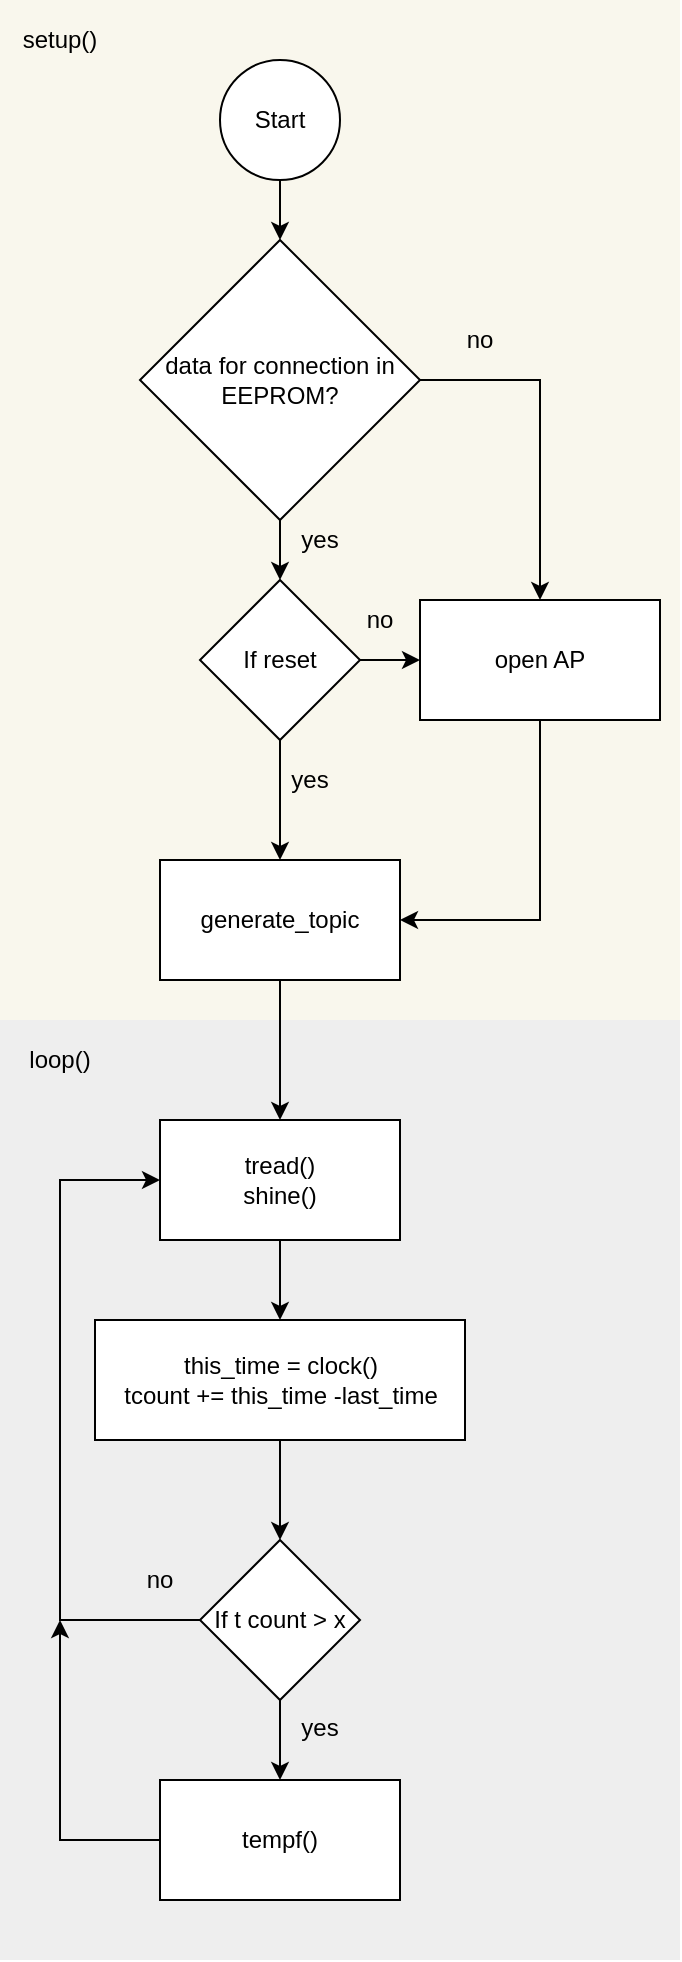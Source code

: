 <mxfile version="12.2.2" type="device" pages="1"><diagram id="tqXNZHqL4k_dP9l4XGD3" name="Page-1"><mxGraphModel dx="938" dy="1708" grid="1" gridSize="10" guides="1" tooltips="1" connect="1" arrows="1" fold="1" page="1" pageScale="1" pageWidth="827" pageHeight="1169" math="0" shadow="0"><root><mxCell id="0"/><mxCell id="1" parent="0"/><mxCell id="1067F7GPQWdZVmJhcKD--24" value="" style="rounded=0;whiteSpace=wrap;html=1;strokeColor=none;fillColor=#f9f7ed;" parent="1" vertex="1"><mxGeometry x="20" y="-270" width="340" height="510" as="geometry"/></mxCell><mxCell id="1067F7GPQWdZVmJhcKD--21" value="" style="rounded=0;whiteSpace=wrap;html=1;fillColor=#eeeeee;strokeColor=none;" parent="1" vertex="1"><mxGeometry x="20" y="240" width="340" height="470" as="geometry"/></mxCell><mxCell id="k-TjywAQzc3bI9brW8S1-9" value="" style="edgeStyle=orthogonalEdgeStyle;rounded=0;orthogonalLoop=1;jettySize=auto;html=1;" parent="1" source="1067F7GPQWdZVmJhcKD--1" target="k-TjywAQzc3bI9brW8S1-7" edge="1"><mxGeometry relative="1" as="geometry"/></mxCell><mxCell id="1067F7GPQWdZVmJhcKD--1" value="Start" style="ellipse;whiteSpace=wrap;html=1;aspect=fixed;" parent="1" vertex="1"><mxGeometry x="130" y="-240" width="60" height="60" as="geometry"/></mxCell><mxCell id="1067F7GPQWdZVmJhcKD--9" style="edgeStyle=orthogonalEdgeStyle;rounded=0;orthogonalLoop=1;jettySize=auto;html=1;" parent="1" source="1067F7GPQWdZVmJhcKD--2" target="k-TjywAQzc3bI9brW8S1-2" edge="1"><mxGeometry relative="1" as="geometry"/></mxCell><mxCell id="1067F7GPQWdZVmJhcKD--2" value="If reset" style="rhombus;whiteSpace=wrap;html=1;" parent="1" vertex="1"><mxGeometry x="120" y="20" width="80" height="80" as="geometry"/></mxCell><mxCell id="1067F7GPQWdZVmJhcKD--14" value="" style="edgeStyle=orthogonalEdgeStyle;rounded=0;orthogonalLoop=1;jettySize=auto;html=1;" parent="1" source="1067F7GPQWdZVmJhcKD--8" target="1067F7GPQWdZVmJhcKD--13" edge="1"><mxGeometry relative="1" as="geometry"/></mxCell><mxCell id="1067F7GPQWdZVmJhcKD--8" value="tread()&lt;br&gt;shine()" style="rounded=0;whiteSpace=wrap;html=1;" parent="1" vertex="1"><mxGeometry x="100" y="290" width="120" height="60" as="geometry"/></mxCell><mxCell id="1067F7GPQWdZVmJhcKD--16" value="" style="edgeStyle=orthogonalEdgeStyle;rounded=0;orthogonalLoop=1;jettySize=auto;html=1;" parent="1" source="1067F7GPQWdZVmJhcKD--13" target="1067F7GPQWdZVmJhcKD--15" edge="1"><mxGeometry relative="1" as="geometry"/></mxCell><mxCell id="1067F7GPQWdZVmJhcKD--13" value="this_time = clock()&lt;br&gt;tcount += this_time -last_time" style="rounded=0;whiteSpace=wrap;html=1;" parent="1" vertex="1"><mxGeometry x="67.5" y="390" width="185" height="60" as="geometry"/></mxCell><mxCell id="1067F7GPQWdZVmJhcKD--17" style="edgeStyle=orthogonalEdgeStyle;rounded=0;orthogonalLoop=1;jettySize=auto;html=1;entryX=0;entryY=0.5;entryDx=0;entryDy=0;" parent="1" source="1067F7GPQWdZVmJhcKD--15" target="1067F7GPQWdZVmJhcKD--8" edge="1"><mxGeometry relative="1" as="geometry"><Array as="points"><mxPoint x="50" y="540"/><mxPoint x="50" y="320"/></Array></mxGeometry></mxCell><mxCell id="1067F7GPQWdZVmJhcKD--19" value="" style="edgeStyle=orthogonalEdgeStyle;rounded=0;orthogonalLoop=1;jettySize=auto;html=1;" parent="1" source="1067F7GPQWdZVmJhcKD--15" target="1067F7GPQWdZVmJhcKD--18" edge="1"><mxGeometry relative="1" as="geometry"/></mxCell><mxCell id="1067F7GPQWdZVmJhcKD--15" value="If t count &amp;gt; x" style="rhombus;whiteSpace=wrap;html=1;" parent="1" vertex="1"><mxGeometry x="120" y="500" width="80" height="80" as="geometry"/></mxCell><mxCell id="1067F7GPQWdZVmJhcKD--20" style="edgeStyle=orthogonalEdgeStyle;rounded=0;orthogonalLoop=1;jettySize=auto;html=1;" parent="1" source="1067F7GPQWdZVmJhcKD--18" edge="1"><mxGeometry relative="1" as="geometry"><mxPoint x="50" y="540" as="targetPoint"/><Array as="points"><mxPoint x="50" y="650"/></Array></mxGeometry></mxCell><mxCell id="1067F7GPQWdZVmJhcKD--18" value="tempf()" style="rounded=0;whiteSpace=wrap;html=1;" parent="1" vertex="1"><mxGeometry x="100" y="620" width="120" height="60" as="geometry"/></mxCell><mxCell id="1067F7GPQWdZVmJhcKD--23" value="loop()" style="text;html=1;strokeColor=none;fillColor=none;align=center;verticalAlign=middle;whiteSpace=wrap;rounded=0;" parent="1" vertex="1"><mxGeometry x="30" y="250" width="40" height="20" as="geometry"/></mxCell><mxCell id="1067F7GPQWdZVmJhcKD--28" value="setup()" style="text;html=1;strokeColor=none;fillColor=none;align=center;verticalAlign=middle;whiteSpace=wrap;rounded=0;" parent="1" vertex="1"><mxGeometry x="30" y="-260" width="40" height="20" as="geometry"/></mxCell><mxCell id="k-TjywAQzc3bI9brW8S1-5" style="edgeStyle=orthogonalEdgeStyle;rounded=0;orthogonalLoop=1;jettySize=auto;html=1;exitX=0.5;exitY=1;exitDx=0;exitDy=0;" parent="1" source="k-TjywAQzc3bI9brW8S1-2" target="1067F7GPQWdZVmJhcKD--8" edge="1"><mxGeometry relative="1" as="geometry"/></mxCell><mxCell id="k-TjywAQzc3bI9brW8S1-2" value="generate_topic" style="rounded=0;whiteSpace=wrap;html=1;" parent="1" vertex="1"><mxGeometry x="100" y="160" width="120" height="60" as="geometry"/></mxCell><mxCell id="k-TjywAQzc3bI9brW8S1-6" style="edgeStyle=orthogonalEdgeStyle;rounded=0;orthogonalLoop=1;jettySize=auto;html=1;exitX=0.5;exitY=1;exitDx=0;exitDy=0;entryX=1;entryY=0.5;entryDx=0;entryDy=0;" parent="1" source="1067F7GPQWdZVmJhcKD--4" target="k-TjywAQzc3bI9brW8S1-2" edge="1"><mxGeometry relative="1" as="geometry"/></mxCell><mxCell id="1067F7GPQWdZVmJhcKD--4" value="open AP" style="rounded=0;whiteSpace=wrap;html=1;" parent="1" vertex="1"><mxGeometry x="230" y="30" width="120" height="60" as="geometry"/></mxCell><mxCell id="k-TjywAQzc3bI9brW8S1-3" value="" style="edgeStyle=orthogonalEdgeStyle;rounded=0;orthogonalLoop=1;jettySize=auto;html=1;" parent="1" source="1067F7GPQWdZVmJhcKD--2" target="1067F7GPQWdZVmJhcKD--4" edge="1"><mxGeometry relative="1" as="geometry"><mxPoint x="280" y="170" as="targetPoint"/><mxPoint x="200" y="60" as="sourcePoint"/></mxGeometry></mxCell><mxCell id="k-TjywAQzc3bI9brW8S1-8" value="" style="edgeStyle=orthogonalEdgeStyle;rounded=0;orthogonalLoop=1;jettySize=auto;html=1;" parent="1" source="k-TjywAQzc3bI9brW8S1-7" target="1067F7GPQWdZVmJhcKD--2" edge="1"><mxGeometry relative="1" as="geometry"/></mxCell><mxCell id="k-TjywAQzc3bI9brW8S1-10" style="edgeStyle=orthogonalEdgeStyle;rounded=0;orthogonalLoop=1;jettySize=auto;html=1;exitX=1;exitY=0.5;exitDx=0;exitDy=0;" parent="1" source="k-TjywAQzc3bI9brW8S1-7" target="1067F7GPQWdZVmJhcKD--4" edge="1"><mxGeometry relative="1" as="geometry"/></mxCell><mxCell id="k-TjywAQzc3bI9brW8S1-7" value="data for connection in EEPROM?" style="rhombus;whiteSpace=wrap;html=1;" parent="1" vertex="1"><mxGeometry x="90" y="-150" width="140" height="140" as="geometry"/></mxCell><mxCell id="k-TjywAQzc3bI9brW8S1-11" value="no" style="text;html=1;strokeColor=none;fillColor=none;align=center;verticalAlign=middle;whiteSpace=wrap;rounded=0;" parent="1" vertex="1"><mxGeometry x="240" y="-110" width="40" height="20" as="geometry"/></mxCell><mxCell id="k-TjywAQzc3bI9brW8S1-12" value="no" style="text;html=1;strokeColor=none;fillColor=none;align=center;verticalAlign=middle;whiteSpace=wrap;rounded=0;" parent="1" vertex="1"><mxGeometry x="190" y="30" width="40" height="20" as="geometry"/></mxCell><mxCell id="k-TjywAQzc3bI9brW8S1-13" value="yes" style="text;html=1;strokeColor=none;fillColor=none;align=center;verticalAlign=middle;whiteSpace=wrap;rounded=0;" parent="1" vertex="1"><mxGeometry x="160" y="-10" width="40" height="20" as="geometry"/></mxCell><mxCell id="k-TjywAQzc3bI9brW8S1-14" value="yes" style="text;html=1;strokeColor=none;fillColor=none;align=center;verticalAlign=middle;whiteSpace=wrap;rounded=0;" parent="1" vertex="1"><mxGeometry x="150" y="110" width="50" height="20" as="geometry"/></mxCell><mxCell id="k-TjywAQzc3bI9brW8S1-28" style="edgeStyle=orthogonalEdgeStyle;rounded=0;orthogonalLoop=1;jettySize=auto;html=1;exitX=0.5;exitY=1;exitDx=0;exitDy=0;" parent="1" edge="1"><mxGeometry relative="1" as="geometry"><mxPoint x="530" y="-95" as="sourcePoint"/></mxGeometry></mxCell><mxCell id="k-TjywAQzc3bI9brW8S1-48" value="" style="edgeStyle=orthogonalEdgeStyle;rounded=0;orthogonalLoop=1;jettySize=auto;html=1;" parent="1" edge="1"><mxGeometry relative="1" as="geometry"><mxPoint x="530" as="sourcePoint"/></mxGeometry></mxCell><mxCell id="k-TjywAQzc3bI9brW8S1-41" style="edgeStyle=orthogonalEdgeStyle;rounded=0;orthogonalLoop=1;jettySize=auto;html=1;exitX=0.5;exitY=1;exitDx=0;exitDy=0;entryX=0.5;entryY=0;entryDx=0;entryDy=0;" parent="1" edge="1"><mxGeometry relative="1" as="geometry"><mxPoint x="488" y="595" as="sourcePoint"/></mxGeometry></mxCell><mxCell id="k-TjywAQzc3bI9brW8S1-43" style="edgeStyle=orthogonalEdgeStyle;rounded=0;orthogonalLoop=1;jettySize=auto;html=1;exitX=1;exitY=0.5;exitDx=0;exitDy=0;entryX=0.5;entryY=0;entryDx=0;entryDy=0;" parent="1" edge="1"><mxGeometry relative="1" as="geometry"><mxPoint x="553" y="530" as="sourcePoint"/></mxGeometry></mxCell><mxCell id="k-TjywAQzc3bI9brW8S1-42" value="" style="edgeStyle=orthogonalEdgeStyle;rounded=0;orthogonalLoop=1;jettySize=auto;html=1;" parent="1" edge="1"><mxGeometry relative="1" as="geometry"><mxPoint x="488" y="705" as="sourcePoint"/></mxGeometry></mxCell><mxCell id="k-TjywAQzc3bI9brW8S1-47" value="" style="edgeStyle=orthogonalEdgeStyle;rounded=0;orthogonalLoop=1;jettySize=auto;html=1;" parent="1" edge="1"><mxGeometry relative="1" as="geometry"><mxPoint x="530" y="-155" as="targetPoint"/></mxGeometry></mxCell><mxCell id="k-TjywAQzc3bI9brW8S1-56" value="yes" style="text;html=1;strokeColor=none;fillColor=none;align=center;verticalAlign=middle;whiteSpace=wrap;rounded=0;" parent="1" vertex="1"><mxGeometry x="160" y="584" width="40" height="20" as="geometry"/></mxCell><mxCell id="k-TjywAQzc3bI9brW8S1-57" value="no" style="text;html=1;strokeColor=none;fillColor=none;align=center;verticalAlign=middle;whiteSpace=wrap;rounded=0;" parent="1" vertex="1"><mxGeometry x="80" y="510" width="40" height="20" as="geometry"/></mxCell></root></mxGraphModel></diagram></mxfile>